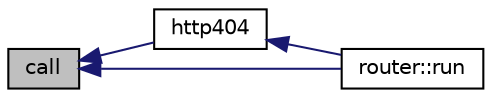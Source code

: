 digraph G
{
  edge [fontname="Helvetica",fontsize="10",labelfontname="Helvetica",labelfontsize="10"];
  node [fontname="Helvetica",fontsize="10",shape=record];
  rankdir=LR;
  Node1 [label="call",height=0.2,width=0.4,color="black", fillcolor="grey75", style="filled" fontcolor="black"];
  Node1 -> Node2 [dir=back,color="midnightblue",fontsize="10",style="solid",fontname="Helvetica"];
  Node2 [label="http404",height=0.2,width=0.4,color="black", fillcolor="white", style="filled",URL="$classrolisz.html#a6fdc4c9fc517c619d860c7e91d17b02d"];
  Node2 -> Node3 [dir=back,color="midnightblue",fontsize="10",style="solid",fontname="Helvetica"];
  Node3 [label="router::run",height=0.2,width=0.4,color="black", fillcolor="white", style="filled",URL="$classrouter.html#ad3a572002fd350672b531756f7306e8f"];
  Node1 -> Node3 [dir=back,color="midnightblue",fontsize="10",style="solid",fontname="Helvetica"];
}
